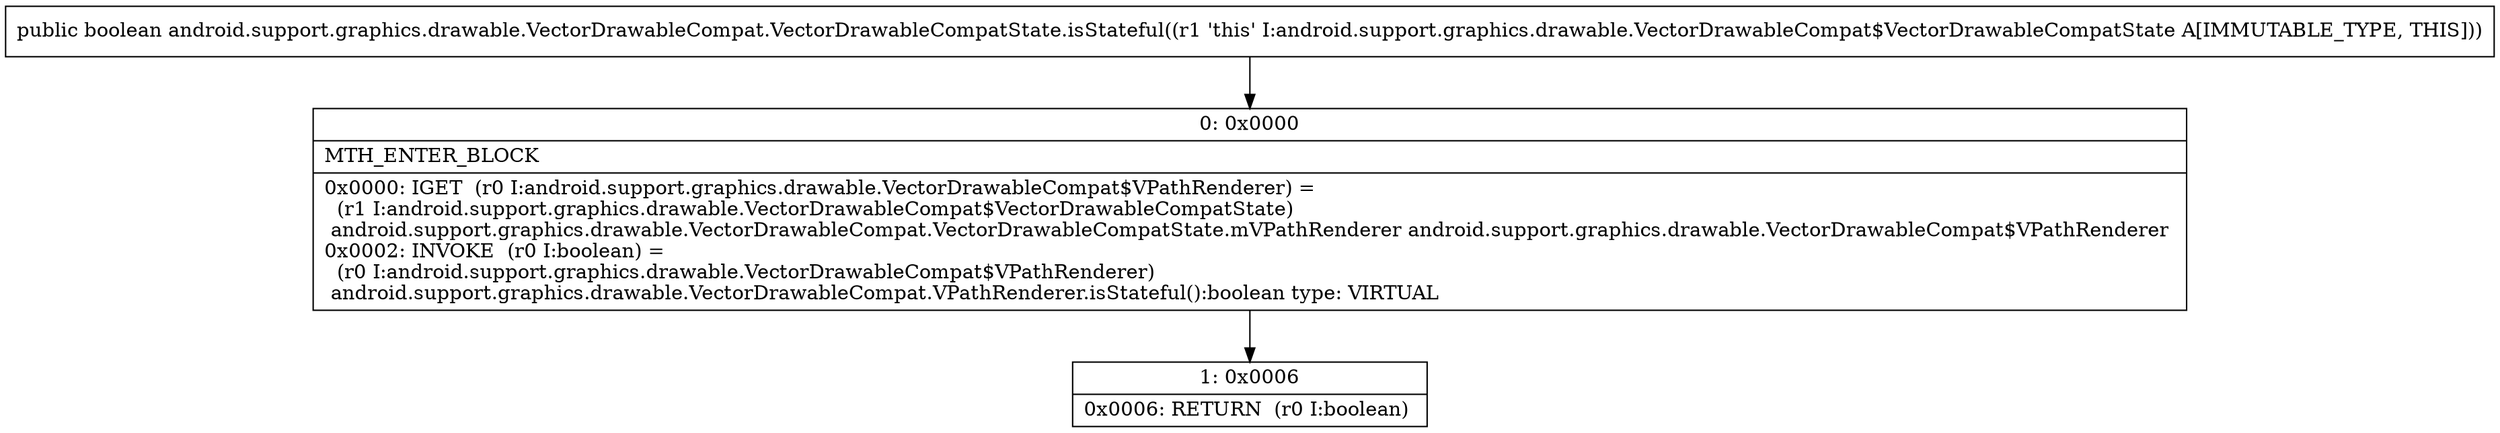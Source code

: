 digraph "CFG forandroid.support.graphics.drawable.VectorDrawableCompat.VectorDrawableCompatState.isStateful()Z" {
Node_0 [shape=record,label="{0\:\ 0x0000|MTH_ENTER_BLOCK\l|0x0000: IGET  (r0 I:android.support.graphics.drawable.VectorDrawableCompat$VPathRenderer) = \l  (r1 I:android.support.graphics.drawable.VectorDrawableCompat$VectorDrawableCompatState)\l android.support.graphics.drawable.VectorDrawableCompat.VectorDrawableCompatState.mVPathRenderer android.support.graphics.drawable.VectorDrawableCompat$VPathRenderer \l0x0002: INVOKE  (r0 I:boolean) = \l  (r0 I:android.support.graphics.drawable.VectorDrawableCompat$VPathRenderer)\l android.support.graphics.drawable.VectorDrawableCompat.VPathRenderer.isStateful():boolean type: VIRTUAL \l}"];
Node_1 [shape=record,label="{1\:\ 0x0006|0x0006: RETURN  (r0 I:boolean) \l}"];
MethodNode[shape=record,label="{public boolean android.support.graphics.drawable.VectorDrawableCompat.VectorDrawableCompatState.isStateful((r1 'this' I:android.support.graphics.drawable.VectorDrawableCompat$VectorDrawableCompatState A[IMMUTABLE_TYPE, THIS])) }"];
MethodNode -> Node_0;
Node_0 -> Node_1;
}

